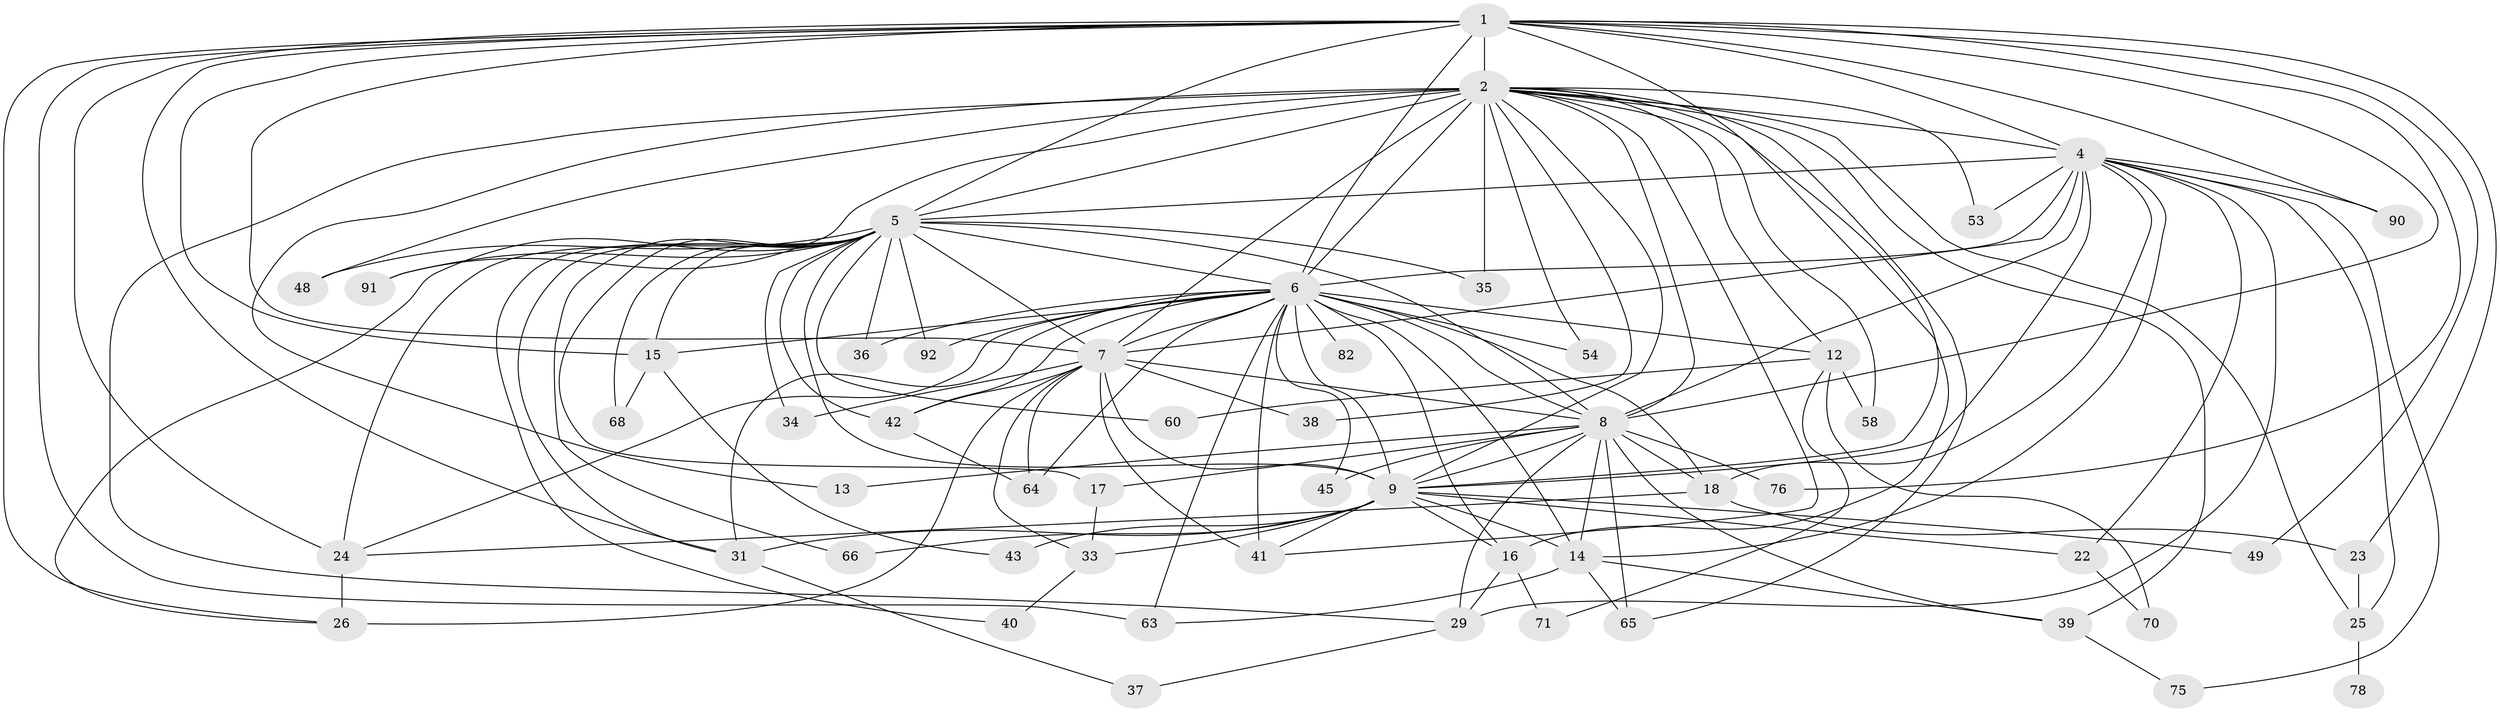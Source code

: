 // original degree distribution, {21: 0.01834862385321101, 15: 0.009174311926605505, 22: 0.01834862385321101, 20: 0.009174311926605505, 32: 0.009174311926605505, 17: 0.01834862385321101, 24: 0.009174311926605505, 6: 0.027522935779816515, 7: 0.01834862385321101, 2: 0.5504587155963303, 3: 0.1651376146788991, 5: 0.045871559633027525, 4: 0.10091743119266056}
// Generated by graph-tools (version 1.1) at 2025/14/03/09/25 04:14:12]
// undirected, 54 vertices, 140 edges
graph export_dot {
graph [start="1"]
  node [color=gray90,style=filled];
  1;
  2 [super="+3+11+28+50"];
  4;
  5 [super="+72"];
  6 [super="+57+96+100+109+85+20+56+32+10+80"];
  7;
  8;
  9 [super="+55"];
  12;
  13;
  14 [super="+62"];
  15;
  16 [super="+30"];
  17;
  18 [super="+107"];
  22 [super="+52"];
  23;
  24 [super="+105+61"];
  25 [super="+74"];
  26;
  29;
  31 [super="+47"];
  33 [super="+51"];
  34;
  35;
  36;
  37;
  38;
  39 [super="+46"];
  40;
  41 [super="+94"];
  42 [super="+44+87+77"];
  43;
  45;
  48;
  49;
  53;
  54;
  58;
  60;
  63 [super="+99"];
  64;
  65 [super="+104"];
  66;
  68;
  70;
  71;
  75;
  76;
  78;
  82;
  90;
  91;
  92;
  1 -- 2 [weight=3];
  1 -- 4;
  1 -- 5;
  1 -- 6 [weight=3];
  1 -- 7;
  1 -- 8;
  1 -- 9 [weight=2];
  1 -- 15;
  1 -- 23;
  1 -- 24;
  1 -- 26;
  1 -- 49;
  1 -- 63;
  1 -- 76;
  1 -- 90;
  1 -- 31;
  2 -- 4 [weight=3];
  2 -- 5 [weight=4];
  2 -- 6 [weight=7];
  2 -- 7 [weight=2];
  2 -- 8 [weight=3];
  2 -- 9 [weight=2];
  2 -- 12 [weight=2];
  2 -- 53;
  2 -- 65;
  2 -- 13;
  2 -- 16;
  2 -- 91;
  2 -- 35;
  2 -- 38;
  2 -- 39;
  2 -- 48;
  2 -- 58;
  2 -- 54;
  2 -- 25;
  2 -- 41;
  2 -- 29;
  4 -- 5;
  4 -- 6 [weight=3];
  4 -- 7;
  4 -- 8;
  4 -- 9;
  4 -- 18;
  4 -- 22 [weight=2];
  4 -- 29;
  4 -- 53;
  4 -- 75;
  4 -- 90;
  4 -- 25;
  4 -- 14;
  5 -- 6 [weight=6];
  5 -- 7;
  5 -- 8;
  5 -- 9;
  5 -- 15;
  5 -- 17;
  5 -- 24;
  5 -- 31;
  5 -- 34;
  5 -- 35;
  5 -- 36;
  5 -- 40;
  5 -- 42 [weight=2];
  5 -- 48;
  5 -- 60;
  5 -- 66;
  5 -- 68;
  5 -- 91;
  5 -- 92;
  5 -- 26;
  6 -- 7 [weight=2];
  6 -- 8 [weight=3];
  6 -- 9 [weight=3];
  6 -- 12;
  6 -- 41;
  6 -- 82 [weight=2];
  6 -- 92;
  6 -- 15 [weight=2];
  6 -- 31 [weight=2];
  6 -- 16;
  6 -- 64;
  6 -- 14;
  6 -- 18;
  6 -- 36;
  6 -- 42 [weight=2];
  6 -- 45;
  6 -- 54;
  6 -- 63;
  6 -- 24;
  7 -- 8;
  7 -- 9;
  7 -- 26;
  7 -- 33;
  7 -- 34;
  7 -- 38;
  7 -- 41 [weight=2];
  7 -- 42;
  7 -- 64;
  8 -- 9 [weight=2];
  8 -- 13;
  8 -- 14;
  8 -- 17;
  8 -- 18;
  8 -- 29;
  8 -- 45;
  8 -- 65;
  8 -- 76;
  8 -- 39;
  9 -- 16;
  9 -- 22;
  9 -- 43;
  9 -- 49;
  9 -- 66;
  9 -- 33;
  9 -- 31;
  9 -- 14;
  9 -- 41;
  12 -- 58;
  12 -- 60;
  12 -- 70;
  12 -- 71;
  14 -- 63;
  14 -- 65;
  14 -- 39;
  15 -- 43;
  15 -- 68;
  16 -- 29;
  16 -- 71;
  17 -- 33;
  18 -- 23;
  18 -- 24;
  22 -- 70;
  23 -- 25;
  24 -- 26 [weight=2];
  25 -- 78 [weight=2];
  29 -- 37;
  31 -- 37;
  33 -- 40;
  39 -- 75;
  42 -- 64;
}

